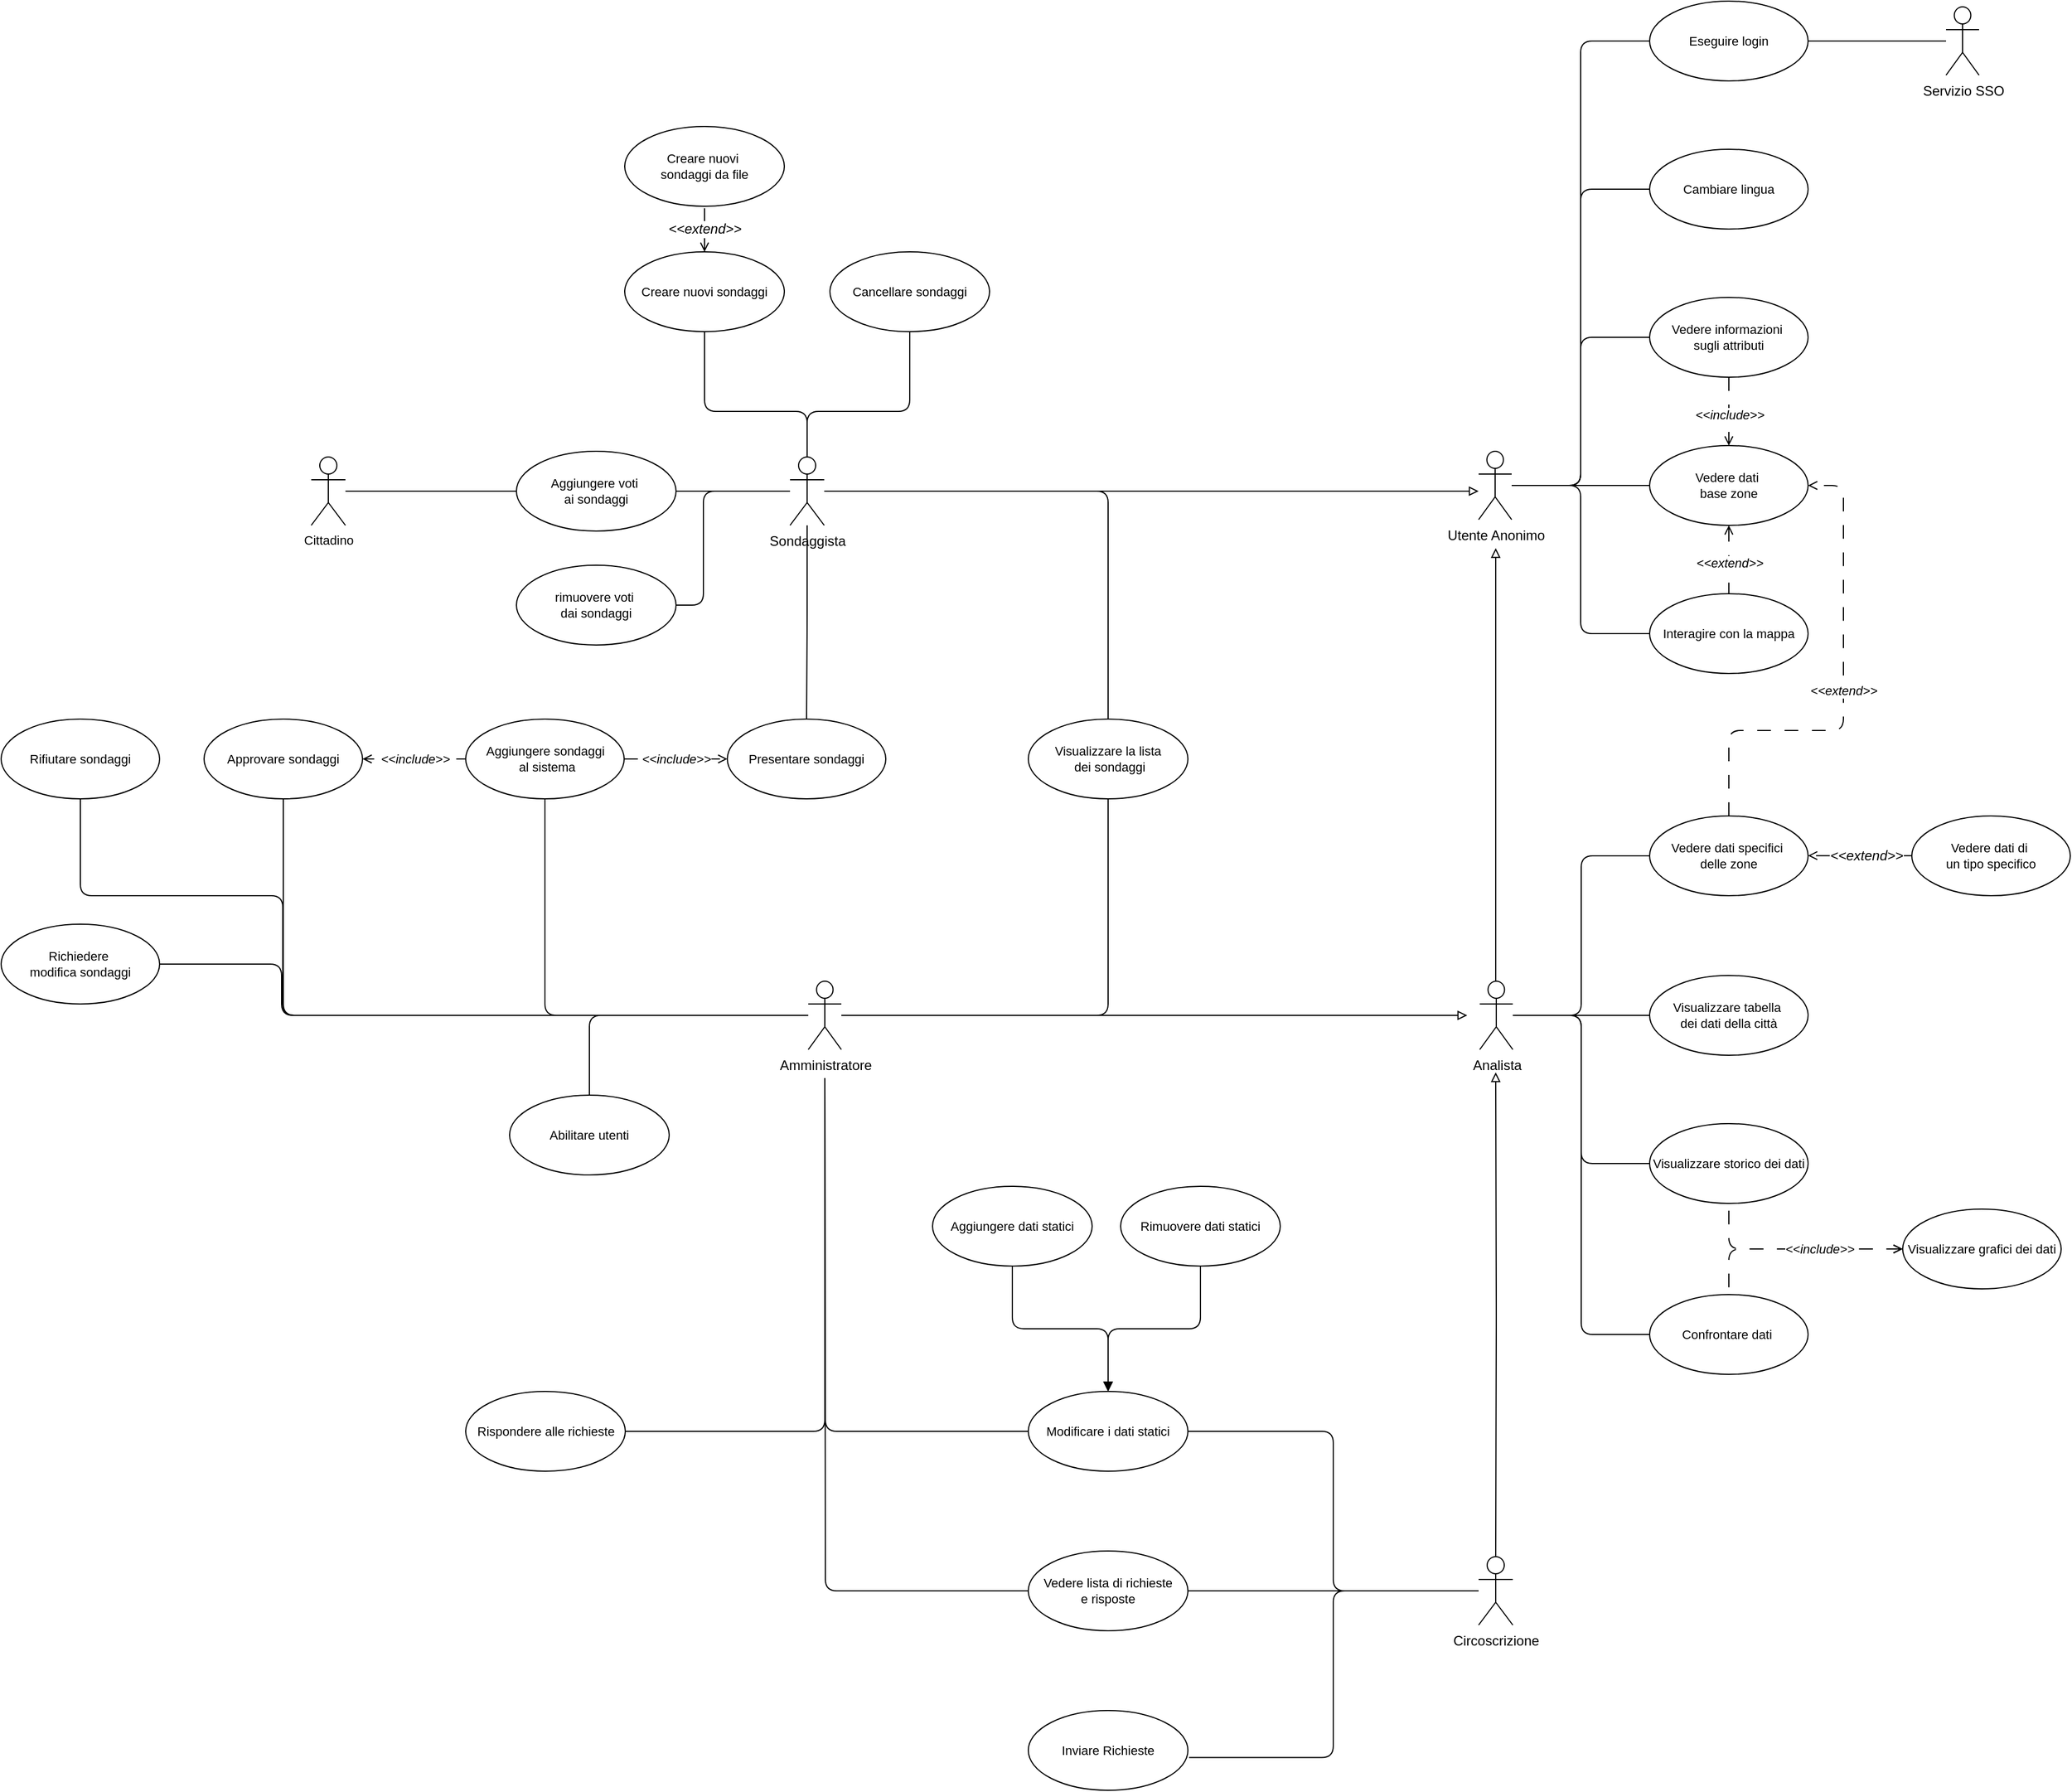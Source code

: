 <mxfile version="24.8.4">
  <diagram name="Page-1" id="e2o4plj3u_6KIa59DkHf">
    <mxGraphModel dx="3463" dy="1849" grid="1" gridSize="10" guides="1" tooltips="1" connect="1" arrows="1" fold="1" page="1" pageScale="1" pageWidth="2336" pageHeight="1654" background="#FFFFFF" math="0" shadow="0">
      <root>
        <mxCell id="0" />
        <mxCell id="1" parent="0" />
        <mxCell id="T0HQKuTrpSQo629NhJkZ-26" style="edgeStyle=orthogonalEdgeStyle;shape=connector;curved=0;rounded=1;orthogonalLoop=1;jettySize=auto;html=1;entryX=0;entryY=0.5;entryDx=0;entryDy=0;strokeColor=default;align=center;verticalAlign=middle;fontFamily=Helvetica;fontSize=11;fontColor=default;labelBackgroundColor=default;endArrow=none;endFill=0;" parent="1" source="T0HQKuTrpSQo629NhJkZ-2" target="T0HQKuTrpSQo629NhJkZ-25" edge="1">
          <mxGeometry relative="1" as="geometry" />
        </mxCell>
        <mxCell id="BS8HZkznhosSry5eegpy-5" style="edgeStyle=orthogonalEdgeStyle;shape=connector;curved=0;rounded=1;orthogonalLoop=1;jettySize=auto;html=1;entryX=0;entryY=0.5;entryDx=0;entryDy=0;strokeColor=default;align=center;verticalAlign=middle;fontFamily=Helvetica;fontSize=11;fontColor=default;labelBackgroundColor=default;endArrow=none;endFill=0;" parent="1" source="T0HQKuTrpSQo629NhJkZ-2" target="T0HQKuTrpSQo629NhJkZ-23" edge="1">
          <mxGeometry relative="1" as="geometry" />
        </mxCell>
        <mxCell id="BS8HZkznhosSry5eegpy-50" style="edgeStyle=orthogonalEdgeStyle;shape=connector;curved=0;rounded=1;orthogonalLoop=1;jettySize=auto;html=1;entryX=0;entryY=0.5;entryDx=0;entryDy=0;strokeColor=default;align=center;verticalAlign=middle;fontFamily=Helvetica;fontSize=11;fontColor=default;labelBackgroundColor=default;endArrow=none;endFill=0;" parent="1" source="T0HQKuTrpSQo629NhJkZ-2" target="BS8HZkznhosSry5eegpy-49" edge="1">
          <mxGeometry relative="1" as="geometry" />
        </mxCell>
        <mxCell id="OjsmBEXkPZqhEoauiUw0-24" style="edgeStyle=orthogonalEdgeStyle;rounded=0;orthogonalLoop=1;jettySize=auto;html=1;endArrow=block;endFill=0;" edge="1" parent="1" source="T0HQKuTrpSQo629NhJkZ-2">
          <mxGeometry relative="1" as="geometry">
            <mxPoint x="1635" y="520" as="targetPoint" />
          </mxGeometry>
        </mxCell>
        <mxCell id="OjsmBEXkPZqhEoauiUw0-26" style="edgeStyle=orthogonalEdgeStyle;rounded=1;orthogonalLoop=1;jettySize=auto;html=1;curved=0;endArrow=none;endFill=0;" edge="1" parent="1" source="T0HQKuTrpSQo629NhJkZ-2" target="OjsmBEXkPZqhEoauiUw0-25">
          <mxGeometry relative="1" as="geometry" />
        </mxCell>
        <mxCell id="T0HQKuTrpSQo629NhJkZ-2" value="Analista" style="shape=umlActor;verticalLabelPosition=bottom;verticalAlign=top;html=1;outlineConnect=0;" parent="1" vertex="1">
          <mxGeometry x="1621" y="900" width="29" height="60" as="geometry" />
        </mxCell>
        <mxCell id="OjsmBEXkPZqhEoauiUw0-53" style="edgeStyle=orthogonalEdgeStyle;shape=connector;curved=0;rounded=1;orthogonalLoop=1;jettySize=auto;html=1;strokeColor=default;align=center;verticalAlign=middle;fontFamily=Helvetica;fontSize=11;fontColor=default;labelBackgroundColor=default;endArrow=none;endFill=0;" edge="1" parent="1" source="T0HQKuTrpSQo629NhJkZ-4" target="no5BiNzNvJ6rJiU1EJ-R-22">
          <mxGeometry relative="1" as="geometry" />
        </mxCell>
        <mxCell id="OjsmBEXkPZqhEoauiUw0-57" style="edgeStyle=orthogonalEdgeStyle;shape=connector;curved=0;rounded=1;orthogonalLoop=1;jettySize=auto;html=1;strokeColor=default;align=center;verticalAlign=middle;fontFamily=Helvetica;fontSize=11;fontColor=default;labelBackgroundColor=default;endArrow=none;endFill=0;" edge="1" parent="1" source="T0HQKuTrpSQo629NhJkZ-4" target="T0HQKuTrpSQo629NhJkZ-36">
          <mxGeometry relative="1" as="geometry" />
        </mxCell>
        <mxCell id="OjsmBEXkPZqhEoauiUw0-71" style="edgeStyle=orthogonalEdgeStyle;shape=connector;curved=0;rounded=1;orthogonalLoop=1;jettySize=auto;html=1;strokeColor=default;align=center;verticalAlign=middle;fontFamily=Helvetica;fontSize=11;fontColor=default;labelBackgroundColor=default;endArrow=none;endFill=0;" edge="1" parent="1" source="T0HQKuTrpSQo629NhJkZ-4" target="no5BiNzNvJ6rJiU1EJ-R-18">
          <mxGeometry relative="1" as="geometry">
            <Array as="points">
              <mxPoint x="1031" y="400" />
              <mxPoint x="941" y="400" />
            </Array>
          </mxGeometry>
        </mxCell>
        <mxCell id="OjsmBEXkPZqhEoauiUw0-72" style="edgeStyle=orthogonalEdgeStyle;shape=connector;curved=0;rounded=1;orthogonalLoop=1;jettySize=auto;html=1;strokeColor=default;align=center;verticalAlign=middle;fontFamily=Helvetica;fontSize=11;fontColor=default;labelBackgroundColor=default;endArrow=none;endFill=0;" edge="1" parent="1" source="T0HQKuTrpSQo629NhJkZ-4" target="T0HQKuTrpSQo629NhJkZ-37">
          <mxGeometry relative="1" as="geometry">
            <Array as="points">
              <mxPoint x="1031" y="400" />
              <mxPoint x="1121" y="400" />
            </Array>
          </mxGeometry>
        </mxCell>
        <mxCell id="OjsmBEXkPZqhEoauiUw0-75" style="edgeStyle=orthogonalEdgeStyle;shape=connector;curved=0;rounded=1;orthogonalLoop=1;jettySize=auto;html=1;strokeColor=default;align=center;verticalAlign=middle;fontFamily=Helvetica;fontSize=11;fontColor=default;labelBackgroundColor=default;endArrow=none;endFill=0;" edge="1" parent="1" source="T0HQKuTrpSQo629NhJkZ-4" target="no5BiNzNvJ6rJiU1EJ-R-3">
          <mxGeometry relative="1" as="geometry" />
        </mxCell>
        <mxCell id="OjsmBEXkPZqhEoauiUw0-76" style="edgeStyle=orthogonalEdgeStyle;shape=connector;curved=0;rounded=1;orthogonalLoop=1;jettySize=auto;html=1;entryX=1;entryY=0.5;entryDx=0;entryDy=0;strokeColor=default;align=center;verticalAlign=middle;fontFamily=Helvetica;fontSize=11;fontColor=default;labelBackgroundColor=default;endArrow=none;endFill=0;" edge="1" parent="1" source="T0HQKuTrpSQo629NhJkZ-4" target="Oo23eMLOR-PGpC1SXpXI-5">
          <mxGeometry relative="1" as="geometry">
            <Array as="points">
              <mxPoint x="940" y="470" />
              <mxPoint x="940" y="570" />
            </Array>
          </mxGeometry>
        </mxCell>
        <mxCell id="T0HQKuTrpSQo629NhJkZ-4" value="Sondaggista" style="shape=umlActor;verticalLabelPosition=bottom;verticalAlign=top;html=1;outlineConnect=0;" parent="1" vertex="1">
          <mxGeometry x="1016" y="440" width="30" height="60" as="geometry" />
        </mxCell>
        <mxCell id="OjsmBEXkPZqhEoauiUw0-39" style="edgeStyle=orthogonalEdgeStyle;shape=connector;curved=0;rounded=1;orthogonalLoop=1;jettySize=auto;html=1;strokeColor=default;align=center;verticalAlign=middle;fontFamily=Helvetica;fontSize=11;fontColor=default;labelBackgroundColor=default;endArrow=block;endFill=0;startArrow=none;startFill=0;" edge="1" parent="1" source="T0HQKuTrpSQo629NhJkZ-5">
          <mxGeometry relative="1" as="geometry">
            <mxPoint x="1610" y="930" as="targetPoint" />
          </mxGeometry>
        </mxCell>
        <mxCell id="OjsmBEXkPZqhEoauiUw0-54" style="edgeStyle=orthogonalEdgeStyle;shape=connector;curved=0;rounded=1;orthogonalLoop=1;jettySize=auto;html=1;entryX=0.5;entryY=1;entryDx=0;entryDy=0;strokeColor=default;align=center;verticalAlign=middle;fontFamily=Helvetica;fontSize=11;fontColor=default;labelBackgroundColor=default;endArrow=none;endFill=0;" edge="1" parent="1" source="T0HQKuTrpSQo629NhJkZ-5" target="no5BiNzNvJ6rJiU1EJ-R-22">
          <mxGeometry relative="1" as="geometry" />
        </mxCell>
        <mxCell id="OjsmBEXkPZqhEoauiUw0-56" style="edgeStyle=orthogonalEdgeStyle;shape=connector;curved=0;rounded=1;orthogonalLoop=1;jettySize=auto;html=1;entryX=0.5;entryY=1;entryDx=0;entryDy=0;strokeColor=default;align=center;verticalAlign=middle;fontFamily=Helvetica;fontSize=11;fontColor=default;labelBackgroundColor=default;endArrow=none;endFill=0;" edge="1" parent="1" source="T0HQKuTrpSQo629NhJkZ-5" target="T0HQKuTrpSQo629NhJkZ-33">
          <mxGeometry relative="1" as="geometry" />
        </mxCell>
        <mxCell id="OjsmBEXkPZqhEoauiUw0-58" style="edgeStyle=orthogonalEdgeStyle;shape=connector;curved=0;rounded=1;orthogonalLoop=1;jettySize=auto;html=1;strokeColor=default;align=center;verticalAlign=middle;fontFamily=Helvetica;fontSize=11;fontColor=default;labelBackgroundColor=default;endArrow=none;endFill=0;" edge="1" parent="1" source="T0HQKuTrpSQo629NhJkZ-5" target="no5BiNzNvJ6rJiU1EJ-R-25">
          <mxGeometry relative="1" as="geometry" />
        </mxCell>
        <mxCell id="OjsmBEXkPZqhEoauiUw0-63" style="edgeStyle=orthogonalEdgeStyle;shape=connector;curved=0;rounded=1;orthogonalLoop=1;jettySize=auto;html=1;entryX=0.5;entryY=1;entryDx=0;entryDy=0;strokeColor=default;align=center;verticalAlign=middle;fontFamily=Helvetica;fontSize=11;fontColor=default;labelBackgroundColor=default;endArrow=none;endFill=0;" edge="1" parent="1" target="OjsmBEXkPZqhEoauiUw0-61">
          <mxGeometry relative="1" as="geometry">
            <mxPoint x="1030" y="930" as="sourcePoint" />
            <mxPoint x="502.0" y="805" as="targetPoint" />
            <Array as="points">
              <mxPoint x="571" y="930" />
              <mxPoint x="571" y="825" />
              <mxPoint x="394" y="825" />
            </Array>
          </mxGeometry>
        </mxCell>
        <mxCell id="OjsmBEXkPZqhEoauiUw0-65" style="edgeStyle=orthogonalEdgeStyle;shape=connector;curved=0;rounded=1;orthogonalLoop=1;jettySize=auto;html=1;entryX=1;entryY=0.5;entryDx=0;entryDy=0;strokeColor=default;align=center;verticalAlign=middle;fontFamily=Helvetica;fontSize=11;fontColor=default;labelBackgroundColor=default;endArrow=none;endFill=0;" edge="1" parent="1" target="OjsmBEXkPZqhEoauiUw0-64">
          <mxGeometry relative="1" as="geometry">
            <mxPoint x="1030" y="930" as="sourcePoint" />
            <mxPoint x="504.0" y="915" as="targetPoint" />
            <Array as="points">
              <mxPoint x="570" y="930" />
              <mxPoint x="570" y="885" />
            </Array>
          </mxGeometry>
        </mxCell>
        <mxCell id="OjsmBEXkPZqhEoauiUw0-79" style="edgeStyle=orthogonalEdgeStyle;shape=connector;curved=0;rounded=1;orthogonalLoop=1;jettySize=auto;html=1;strokeColor=default;align=center;verticalAlign=middle;fontFamily=Helvetica;fontSize=11;fontColor=default;labelBackgroundColor=default;endArrow=none;endFill=0;" edge="1" parent="1" source="T0HQKuTrpSQo629NhJkZ-5" target="OjsmBEXkPZqhEoauiUw0-78">
          <mxGeometry relative="1" as="geometry" />
        </mxCell>
        <mxCell id="T0HQKuTrpSQo629NhJkZ-5" value="Amministratore" style="shape=umlActor;verticalLabelPosition=bottom;verticalAlign=top;html=1;outlineConnect=0;" parent="1" vertex="1">
          <mxGeometry x="1032" y="900" width="29" height="60" as="geometry" />
        </mxCell>
        <mxCell id="OjsmBEXkPZqhEoauiUw0-97" value="&lt;font style=&quot;font-size: 11px;&quot;&gt;&amp;lt;&amp;lt;extend&amp;gt;&amp;gt;&lt;/font&gt;" style="edgeStyle=orthogonalEdgeStyle;shape=connector;curved=0;rounded=1;orthogonalLoop=1;jettySize=auto;html=1;entryX=1;entryY=0.5;entryDx=0;entryDy=0;strokeColor=default;align=center;verticalAlign=middle;fontFamily=Helvetica;fontSize=11;fontColor=default;labelBackgroundColor=default;endArrow=open;endFill=0;fontStyle=2;dashed=1;dashPattern=12 12;" edge="1" parent="1" source="T0HQKuTrpSQo629NhJkZ-23" target="OjsmBEXkPZqhEoauiUw0-90">
          <mxGeometry relative="1" as="geometry">
            <Array as="points">
              <mxPoint x="1840" y="680" />
              <mxPoint x="1940" y="680" />
              <mxPoint x="1940" y="465" />
            </Array>
          </mxGeometry>
        </mxCell>
        <mxCell id="T0HQKuTrpSQo629NhJkZ-23" value="Vedere dati specifici&amp;nbsp;&lt;div&gt;delle zone&lt;/div&gt;" style="ellipse;whiteSpace=wrap;html=1;fontFamily=Helvetica;fontSize=11;fontColor=default;labelBackgroundColor=default;" parent="1" vertex="1">
          <mxGeometry x="1770" y="755" width="139" height="70" as="geometry" />
        </mxCell>
        <mxCell id="T0HQKuTrpSQo629NhJkZ-25" value="Visualizzare storico dei dati" style="ellipse;whiteSpace=wrap;html=1;fontFamily=Helvetica;fontSize=11;fontColor=default;labelBackgroundColor=default;" parent="1" vertex="1">
          <mxGeometry x="1770" y="1025" width="139" height="70" as="geometry" />
        </mxCell>
        <mxCell id="OjsmBEXkPZqhEoauiUw0-47" value="&amp;lt;&amp;lt;include&amp;gt;&amp;gt;" style="edgeStyle=orthogonalEdgeStyle;shape=connector;curved=0;rounded=1;orthogonalLoop=1;jettySize=auto;html=1;strokeColor=default;align=center;verticalAlign=middle;fontFamily=Helvetica;fontSize=11;fontColor=default;labelBackgroundColor=default;endArrow=open;endFill=0;dashed=1;dashPattern=12 12;fontStyle=2" edge="1" parent="1" source="T0HQKuTrpSQo629NhJkZ-33" target="T0HQKuTrpSQo629NhJkZ-36">
          <mxGeometry relative="1" as="geometry" />
        </mxCell>
        <mxCell id="T0HQKuTrpSQo629NhJkZ-33" value="Aggiungere sondaggi&lt;div&gt;&amp;nbsp;al sistema&lt;/div&gt;" style="ellipse;whiteSpace=wrap;html=1;fontFamily=Helvetica;fontSize=11;fontColor=default;labelBackgroundColor=default;" parent="1" vertex="1">
          <mxGeometry x="731.5" y="670" width="139" height="70" as="geometry" />
        </mxCell>
        <mxCell id="T0HQKuTrpSQo629NhJkZ-36" value="Presentare sondaggi" style="ellipse;whiteSpace=wrap;html=1;fontFamily=Helvetica;fontSize=11;fontColor=default;labelBackgroundColor=default;" parent="1" vertex="1">
          <mxGeometry x="961" y="670" width="139" height="70" as="geometry" />
        </mxCell>
        <mxCell id="T0HQKuTrpSQo629NhJkZ-37" value="Cancellare sondaggi" style="ellipse;whiteSpace=wrap;html=1;fontFamily=Helvetica;fontSize=11;fontColor=default;labelBackgroundColor=default;" parent="1" vertex="1">
          <mxGeometry x="1051" y="260" width="140" height="70" as="geometry" />
        </mxCell>
        <mxCell id="no5BiNzNvJ6rJiU1EJ-R-3" value="Aggiungere voti&amp;nbsp;&lt;div&gt;ai sondaggi&lt;/div&gt;" style="ellipse;whiteSpace=wrap;html=1;fontFamily=Helvetica;fontSize=11;fontColor=default;labelBackgroundColor=default;" parent="1" vertex="1">
          <mxGeometry x="776" y="435" width="140" height="70" as="geometry" />
        </mxCell>
        <mxCell id="no5BiNzNvJ6rJiU1EJ-R-14" style="edgeStyle=orthogonalEdgeStyle;shape=connector;curved=0;rounded=1;orthogonalLoop=1;jettySize=auto;html=1;strokeColor=default;align=center;verticalAlign=middle;fontFamily=Helvetica;fontSize=11;fontColor=default;labelBackgroundColor=default;endArrow=none;endFill=0;" parent="1" source="no5BiNzNvJ6rJiU1EJ-R-12" target="no5BiNzNvJ6rJiU1EJ-R-3" edge="1">
          <mxGeometry relative="1" as="geometry" />
        </mxCell>
        <mxCell id="no5BiNzNvJ6rJiU1EJ-R-12" value="Cittadino" style="shape=umlActor;verticalLabelPosition=bottom;verticalAlign=top;html=1;fontFamily=Helvetica;fontSize=11;fontColor=default;labelBackgroundColor=default;" parent="1" vertex="1">
          <mxGeometry x="596" y="440" width="30" height="60" as="geometry" />
        </mxCell>
        <mxCell id="Oo23eMLOR-PGpC1SXpXI-3" value="&lt;i&gt;&lt;font style=&quot;font-size: 12px;&quot;&gt;&amp;lt;&amp;lt;extend&amp;gt;&amp;gt;&lt;/font&gt;&lt;/i&gt;" style="edgeStyle=orthogonalEdgeStyle;shape=connector;curved=0;rounded=1;orthogonalLoop=1;jettySize=auto;html=1;entryX=0.5;entryY=1;entryDx=0;entryDy=0;dashed=1;dashPattern=12 12;strokeColor=default;align=center;verticalAlign=middle;fontFamily=Helvetica;fontSize=11;fontColor=default;labelBackgroundColor=default;startArrow=open;startFill=0;endArrow=none;endFill=0;" parent="1" source="no5BiNzNvJ6rJiU1EJ-R-18" target="Oo23eMLOR-PGpC1SXpXI-1" edge="1">
          <mxGeometry relative="1" as="geometry" />
        </mxCell>
        <mxCell id="no5BiNzNvJ6rJiU1EJ-R-18" value="Creare nuovi sondaggi" style="ellipse;whiteSpace=wrap;html=1;fontFamily=Helvetica;fontSize=11;fontColor=default;labelBackgroundColor=default;" parent="1" vertex="1">
          <mxGeometry x="871" y="260" width="140" height="70" as="geometry" />
        </mxCell>
        <mxCell id="no5BiNzNvJ6rJiU1EJ-R-22" value="Visualizzare la lista&lt;div&gt;&amp;nbsp;dei sondaggi&lt;/div&gt;" style="ellipse;whiteSpace=wrap;html=1;fontFamily=Helvetica;fontSize=11;fontColor=default;labelBackgroundColor=default;" parent="1" vertex="1">
          <mxGeometry x="1225" y="670" width="140" height="70" as="geometry" />
        </mxCell>
        <mxCell id="OjsmBEXkPZqhEoauiUw0-46" value="&amp;lt;&amp;lt;include&amp;gt;&amp;gt;" style="edgeStyle=orthogonalEdgeStyle;shape=connector;curved=0;rounded=1;orthogonalLoop=1;jettySize=auto;html=1;strokeColor=default;align=center;verticalAlign=middle;fontFamily=Helvetica;fontSize=11;fontColor=default;labelBackgroundColor=default;endArrow=none;endFill=0;dashed=1;dashPattern=8 8;startArrow=open;startFill=0;fontStyle=2" edge="1" parent="1" source="no5BiNzNvJ6rJiU1EJ-R-25" target="T0HQKuTrpSQo629NhJkZ-33">
          <mxGeometry relative="1" as="geometry" />
        </mxCell>
        <mxCell id="no5BiNzNvJ6rJiU1EJ-R-25" value="Approvare sondaggi" style="ellipse;whiteSpace=wrap;html=1;fontFamily=Helvetica;fontSize=11;fontColor=default;labelBackgroundColor=default;" parent="1" vertex="1">
          <mxGeometry x="502" y="670" width="139" height="70" as="geometry" />
        </mxCell>
        <mxCell id="OjsmBEXkPZqhEoauiUw0-41" style="edgeStyle=orthogonalEdgeStyle;shape=connector;curved=0;rounded=1;orthogonalLoop=1;jettySize=auto;html=1;strokeColor=default;align=center;verticalAlign=middle;fontFamily=Helvetica;fontSize=11;fontColor=default;labelBackgroundColor=default;endArrow=none;endFill=0;exitX=0;exitY=0.5;exitDx=0;exitDy=0;" edge="1" parent="1" source="no5BiNzNvJ6rJiU1EJ-R-30">
          <mxGeometry relative="1" as="geometry">
            <mxPoint x="1046.517" y="985" as="targetPoint" />
            <mxPoint x="1225" y="1510" as="sourcePoint" />
          </mxGeometry>
        </mxCell>
        <mxCell id="no5BiNzNvJ6rJiU1EJ-R-30" value="Modificare i dati statici" style="ellipse;whiteSpace=wrap;html=1;fontFamily=Helvetica;fontSize=11;fontColor=default;labelBackgroundColor=default;" parent="1" vertex="1">
          <mxGeometry x="1225" y="1260" width="140" height="70" as="geometry" />
        </mxCell>
        <mxCell id="OjsmBEXkPZqhEoauiUw0-42" style="edgeStyle=orthogonalEdgeStyle;shape=connector;curved=0;rounded=1;orthogonalLoop=1;jettySize=auto;html=1;strokeColor=default;align=center;verticalAlign=middle;fontFamily=Helvetica;fontSize=11;fontColor=default;labelBackgroundColor=default;endArrow=none;endFill=0;exitX=0;exitY=0.5;exitDx=0;exitDy=0;" edge="1" parent="1" source="no5BiNzNvJ6rJiU1EJ-R-35">
          <mxGeometry relative="1" as="geometry">
            <mxPoint x="1225" y="1650.0" as="sourcePoint" />
            <mxPoint x="1046.494" y="985" as="targetPoint" />
          </mxGeometry>
        </mxCell>
        <mxCell id="no5BiNzNvJ6rJiU1EJ-R-35" value="Vedere lista di richieste&lt;div&gt;e risposte&lt;/div&gt;" style="ellipse;whiteSpace=wrap;html=1;fontFamily=Helvetica;fontSize=11;fontColor=default;labelBackgroundColor=default;" parent="1" vertex="1">
          <mxGeometry x="1225" y="1400" width="140" height="70" as="geometry" />
        </mxCell>
        <mxCell id="no5BiNzNvJ6rJiU1EJ-R-38" value="Inviare Richieste" style="ellipse;whiteSpace=wrap;html=1;fontFamily=Helvetica;fontSize=11;fontColor=default;labelBackgroundColor=default;" parent="1" vertex="1">
          <mxGeometry x="1225" y="1540" width="140" height="70" as="geometry" />
        </mxCell>
        <mxCell id="OjsmBEXkPZqhEoauiUw0-43" style="edgeStyle=orthogonalEdgeStyle;shape=connector;curved=0;rounded=1;orthogonalLoop=1;jettySize=auto;html=1;strokeColor=default;align=center;verticalAlign=middle;fontFamily=Helvetica;fontSize=11;fontColor=default;labelBackgroundColor=default;endArrow=none;endFill=0;exitX=1;exitY=0.5;exitDx=0;exitDy=0;" edge="1" parent="1" source="BS8HZkznhosSry5eegpy-7">
          <mxGeometry relative="1" as="geometry">
            <mxPoint x="871.5" y="1320.026" as="sourcePoint" />
            <mxPoint x="1046.513" y="985" as="targetPoint" />
            <Array as="points">
              <mxPoint x="1047" y="1295" />
            </Array>
          </mxGeometry>
        </mxCell>
        <mxCell id="BS8HZkznhosSry5eegpy-7" value="Rispondere alle richieste" style="ellipse;whiteSpace=wrap;html=1;fontFamily=Helvetica;fontSize=11;fontColor=default;labelBackgroundColor=default;" parent="1" vertex="1">
          <mxGeometry x="731.5" y="1260" width="140" height="70" as="geometry" />
        </mxCell>
        <mxCell id="BS8HZkznhosSry5eegpy-49" value="Confrontare dati&amp;nbsp;" style="ellipse;whiteSpace=wrap;html=1;fontFamily=Helvetica;fontSize=11;fontColor=default;labelBackgroundColor=default;" parent="1" vertex="1">
          <mxGeometry x="1770" y="1175" width="139" height="70" as="geometry" />
        </mxCell>
        <mxCell id="OjsmBEXkPZqhEoauiUw0-20" style="edgeStyle=orthogonalEdgeStyle;rounded=1;orthogonalLoop=1;jettySize=auto;html=1;entryX=0.5;entryY=0;entryDx=0;entryDy=0;dashed=1;dashPattern=12 12;strokeColor=default;align=center;verticalAlign=middle;fontFamily=Helvetica;fontSize=11;fontColor=default;labelBackgroundColor=default;startArrow=open;startFill=0;endArrow=none;endFill=0;curved=0;" edge="1" parent="1" source="4m4wcXOE1KVk2AsWaxH8-3" target="BS8HZkznhosSry5eegpy-49">
          <mxGeometry relative="1" as="geometry" />
        </mxCell>
        <mxCell id="OjsmBEXkPZqhEoauiUw0-22" value="&amp;lt;&amp;lt;include&amp;gt;&amp;gt;" style="edgeStyle=orthogonalEdgeStyle;rounded=1;orthogonalLoop=1;jettySize=auto;html=1;entryX=0.5;entryY=1;entryDx=0;entryDy=0;dashed=1;dashPattern=12 12;strokeColor=default;align=center;verticalAlign=middle;fontFamily=Helvetica;fontSize=11;fontColor=default;labelBackgroundColor=default;startArrow=open;startFill=0;endArrow=none;endFill=0;curved=0;fontStyle=2" edge="1" parent="1" source="4m4wcXOE1KVk2AsWaxH8-3" target="T0HQKuTrpSQo629NhJkZ-25">
          <mxGeometry x="-0.239" relative="1" as="geometry">
            <mxPoint as="offset" />
          </mxGeometry>
        </mxCell>
        <mxCell id="4m4wcXOE1KVk2AsWaxH8-3" value="Visualizzare grafici dei dati" style="ellipse;whiteSpace=wrap;html=1;fontFamily=Helvetica;fontSize=11;fontColor=default;labelBackgroundColor=default;" parent="1" vertex="1">
          <mxGeometry x="1992" y="1100" width="139" height="70" as="geometry" />
        </mxCell>
        <mxCell id="Oo23eMLOR-PGpC1SXpXI-1" value="Creare nuovi&amp;nbsp;&lt;div&gt;sondaggi da file&lt;/div&gt;" style="ellipse;whiteSpace=wrap;html=1;fontFamily=Helvetica;fontSize=11;fontColor=default;labelBackgroundColor=default;" parent="1" vertex="1">
          <mxGeometry x="871" y="150" width="140" height="70" as="geometry" />
        </mxCell>
        <mxCell id="Oo23eMLOR-PGpC1SXpXI-5" value="rimuovere voti&amp;nbsp;&lt;div&gt;dai sondaggi&lt;/div&gt;" style="ellipse;whiteSpace=wrap;html=1;fontFamily=Helvetica;fontSize=11;fontColor=default;labelBackgroundColor=default;" parent="1" vertex="1">
          <mxGeometry x="776" y="535" width="140" height="70" as="geometry" />
        </mxCell>
        <mxCell id="OjsmBEXkPZqhEoauiUw0-5" style="edgeStyle=orthogonalEdgeStyle;rounded=1;orthogonalLoop=1;jettySize=auto;html=1;endArrow=block;endFill=1;curved=0;" edge="1" parent="1" source="9YCURv7oGawzrkc8PR10-7" target="no5BiNzNvJ6rJiU1EJ-R-30">
          <mxGeometry relative="1" as="geometry" />
        </mxCell>
        <mxCell id="9YCURv7oGawzrkc8PR10-7" value="Aggiungere dati statici" style="ellipse;whiteSpace=wrap;html=1;fontFamily=Helvetica;fontSize=11;fontColor=default;labelBackgroundColor=default;" parent="1" vertex="1">
          <mxGeometry x="1141" y="1080" width="140" height="70" as="geometry" />
        </mxCell>
        <mxCell id="OjsmBEXkPZqhEoauiUw0-4" style="edgeStyle=orthogonalEdgeStyle;rounded=1;orthogonalLoop=1;jettySize=auto;html=1;curved=0;endArrow=block;endFill=1;" edge="1" parent="1" source="9YCURv7oGawzrkc8PR10-8" target="no5BiNzNvJ6rJiU1EJ-R-30">
          <mxGeometry relative="1" as="geometry" />
        </mxCell>
        <mxCell id="9YCURv7oGawzrkc8PR10-8" value="Rimuovere dati statici" style="ellipse;whiteSpace=wrap;html=1;fontFamily=Helvetica;fontSize=11;fontColor=default;labelBackgroundColor=default;" parent="1" vertex="1">
          <mxGeometry x="1306" y="1080" width="140" height="70" as="geometry" />
        </mxCell>
        <mxCell id="mZ6OzVpP1dURqqN4XItQ-2" value="Vedere dati di&amp;nbsp;&lt;div&gt;un tipo specifico&lt;/div&gt;" style="ellipse;whiteSpace=wrap;html=1;fontFamily=Helvetica;fontSize=11;fontColor=default;labelBackgroundColor=default;" parent="1" vertex="1">
          <mxGeometry x="2000" y="755" width="139" height="70" as="geometry" />
        </mxCell>
        <mxCell id="OjsmBEXkPZqhEoauiUw0-25" value="Visualizzare tabella&amp;nbsp;&lt;div&gt;dei dati della città&lt;/div&gt;" style="ellipse;whiteSpace=wrap;html=1;fontFamily=Helvetica;fontSize=11;fontColor=default;labelBackgroundColor=default;" vertex="1" parent="1">
          <mxGeometry x="1770" y="895" width="139" height="70" as="geometry" />
        </mxCell>
        <mxCell id="OjsmBEXkPZqhEoauiUw0-28" value="&lt;font style=&quot;font-size: 12px;&quot;&gt;&amp;lt;&amp;lt;extend&amp;gt;&amp;gt;&lt;/font&gt;" style="edgeStyle=orthogonalEdgeStyle;rounded=0;orthogonalLoop=1;jettySize=auto;html=1;dashed=1;dashPattern=12 12;endArrow=open;endFill=0;fontStyle=2" edge="1" parent="1">
          <mxGeometry x="-0.121" relative="1" as="geometry">
            <mxPoint x="2000" y="789.82" as="sourcePoint" />
            <mxPoint x="1909" y="789.82" as="targetPoint" />
            <mxPoint as="offset" />
          </mxGeometry>
        </mxCell>
        <mxCell id="OjsmBEXkPZqhEoauiUw0-31" style="edgeStyle=orthogonalEdgeStyle;shape=connector;curved=0;rounded=1;orthogonalLoop=1;jettySize=auto;html=1;entryX=1;entryY=0.5;entryDx=0;entryDy=0;strokeColor=default;align=center;verticalAlign=middle;fontFamily=Helvetica;fontSize=11;fontColor=default;labelBackgroundColor=default;endArrow=none;endFill=0;" edge="1" parent="1" source="OjsmBEXkPZqhEoauiUw0-30" target="no5BiNzNvJ6rJiU1EJ-R-35">
          <mxGeometry relative="1" as="geometry" />
        </mxCell>
        <mxCell id="OjsmBEXkPZqhEoauiUw0-32" style="edgeStyle=orthogonalEdgeStyle;shape=connector;curved=0;rounded=1;orthogonalLoop=1;jettySize=auto;html=1;entryX=1;entryY=0.5;entryDx=0;entryDy=0;strokeColor=default;align=center;verticalAlign=middle;fontFamily=Helvetica;fontSize=11;fontColor=default;labelBackgroundColor=default;endArrow=none;endFill=0;" edge="1" parent="1" source="OjsmBEXkPZqhEoauiUw0-30" target="no5BiNzNvJ6rJiU1EJ-R-30">
          <mxGeometry relative="1" as="geometry" />
        </mxCell>
        <mxCell id="OjsmBEXkPZqhEoauiUw0-30" value="Circoscrizione" style="shape=umlActor;verticalLabelPosition=bottom;verticalAlign=top;html=1;outlineConnect=0;" vertex="1" parent="1">
          <mxGeometry x="1620" y="1405" width="30" height="60" as="geometry" />
        </mxCell>
        <mxCell id="OjsmBEXkPZqhEoauiUw0-33" style="edgeStyle=orthogonalEdgeStyle;shape=connector;curved=0;rounded=1;orthogonalLoop=1;jettySize=auto;html=1;entryX=1.007;entryY=0.59;entryDx=0;entryDy=0;entryPerimeter=0;strokeColor=default;align=center;verticalAlign=middle;fontFamily=Helvetica;fontSize=11;fontColor=default;labelBackgroundColor=default;endArrow=none;endFill=0;" edge="1" parent="1" source="OjsmBEXkPZqhEoauiUw0-30" target="no5BiNzNvJ6rJiU1EJ-R-38">
          <mxGeometry relative="1" as="geometry" />
        </mxCell>
        <mxCell id="OjsmBEXkPZqhEoauiUw0-34" style="edgeStyle=orthogonalEdgeStyle;shape=connector;curved=0;rounded=1;orthogonalLoop=1;jettySize=auto;html=1;strokeColor=default;align=center;verticalAlign=middle;fontFamily=Helvetica;fontSize=11;fontColor=default;labelBackgroundColor=default;endArrow=block;endFill=0;" edge="1" parent="1" source="T0HQKuTrpSQo629NhJkZ-4">
          <mxGeometry relative="1" as="geometry">
            <mxPoint x="1620" y="470" as="targetPoint" />
            <Array as="points" />
          </mxGeometry>
        </mxCell>
        <mxCell id="OjsmBEXkPZqhEoauiUw0-37" style="edgeStyle=orthogonalEdgeStyle;shape=connector;curved=0;rounded=1;orthogonalLoop=1;jettySize=auto;html=1;entryX=0.5;entryY=0;entryDx=0;entryDy=0;entryPerimeter=0;strokeColor=default;align=center;verticalAlign=middle;fontFamily=Helvetica;fontSize=11;fontColor=default;labelBackgroundColor=default;endArrow=none;endFill=0;startArrow=block;startFill=0;" edge="1" parent="1" target="OjsmBEXkPZqhEoauiUw0-30">
          <mxGeometry relative="1" as="geometry">
            <mxPoint x="1635" y="980" as="sourcePoint" />
          </mxGeometry>
        </mxCell>
        <mxCell id="OjsmBEXkPZqhEoauiUw0-61" value="Rifiutare sondaggi" style="ellipse;whiteSpace=wrap;html=1;fontFamily=Helvetica;fontSize=11;fontColor=default;labelBackgroundColor=default;" vertex="1" parent="1">
          <mxGeometry x="324" y="670" width="139" height="70" as="geometry" />
        </mxCell>
        <mxCell id="OjsmBEXkPZqhEoauiUw0-64" value="Richiedere&amp;nbsp;&lt;div&gt;modifica sondaggi&lt;/div&gt;" style="ellipse;whiteSpace=wrap;html=1;fontFamily=Helvetica;fontSize=11;fontColor=default;labelBackgroundColor=default;" vertex="1" parent="1">
          <mxGeometry x="324" y="850" width="139" height="70" as="geometry" />
        </mxCell>
        <mxCell id="OjsmBEXkPZqhEoauiUw0-78" value="Abilitare utenti" style="ellipse;whiteSpace=wrap;html=1;fontFamily=Helvetica;fontSize=11;fontColor=default;labelBackgroundColor=default;" vertex="1" parent="1">
          <mxGeometry x="770" y="1000" width="140" height="70" as="geometry" />
        </mxCell>
        <mxCell id="OjsmBEXkPZqhEoauiUw0-82" style="edgeStyle=orthogonalEdgeStyle;shape=connector;curved=0;rounded=1;orthogonalLoop=1;jettySize=auto;html=1;entryX=0;entryY=0.5;entryDx=0;entryDy=0;strokeColor=default;align=center;verticalAlign=middle;fontFamily=Helvetica;fontSize=11;fontColor=default;labelBackgroundColor=default;endArrow=none;endFill=0;" edge="1" parent="1" source="OjsmBEXkPZqhEoauiUw0-87" target="OjsmBEXkPZqhEoauiUw0-90">
          <mxGeometry relative="1" as="geometry" />
        </mxCell>
        <mxCell id="OjsmBEXkPZqhEoauiUw0-83" style="edgeStyle=orthogonalEdgeStyle;shape=connector;curved=0;rounded=1;orthogonalLoop=1;jettySize=auto;html=1;entryX=0;entryY=0.5;entryDx=0;entryDy=0;strokeColor=default;align=center;verticalAlign=middle;fontFamily=Helvetica;fontSize=11;fontColor=default;labelBackgroundColor=default;endArrow=none;endFill=0;" edge="1" parent="1" source="OjsmBEXkPZqhEoauiUw0-87" target="OjsmBEXkPZqhEoauiUw0-88">
          <mxGeometry relative="1" as="geometry" />
        </mxCell>
        <mxCell id="OjsmBEXkPZqhEoauiUw0-84" style="edgeStyle=orthogonalEdgeStyle;shape=connector;curved=0;rounded=1;orthogonalLoop=1;jettySize=auto;html=1;entryX=0;entryY=0.5;entryDx=0;entryDy=0;strokeColor=default;align=center;verticalAlign=middle;fontFamily=Helvetica;fontSize=11;fontColor=default;labelBackgroundColor=default;endArrow=none;endFill=0;" edge="1" parent="1" source="OjsmBEXkPZqhEoauiUw0-87" target="OjsmBEXkPZqhEoauiUw0-91">
          <mxGeometry relative="1" as="geometry" />
        </mxCell>
        <mxCell id="OjsmBEXkPZqhEoauiUw0-85" style="edgeStyle=orthogonalEdgeStyle;shape=connector;curved=0;rounded=1;orthogonalLoop=1;jettySize=auto;html=1;entryX=0;entryY=0.5;entryDx=0;entryDy=0;strokeColor=default;align=center;verticalAlign=middle;fontFamily=Helvetica;fontSize=11;fontColor=default;labelBackgroundColor=default;endArrow=none;endFill=0;" edge="1" parent="1" source="OjsmBEXkPZqhEoauiUw0-87" target="OjsmBEXkPZqhEoauiUw0-95">
          <mxGeometry relative="1" as="geometry" />
        </mxCell>
        <mxCell id="OjsmBEXkPZqhEoauiUw0-86" style="edgeStyle=orthogonalEdgeStyle;rounded=1;orthogonalLoop=1;jettySize=auto;html=1;entryX=0;entryY=0.5;entryDx=0;entryDy=0;curved=0;endArrow=none;endFill=0;" edge="1" parent="1" source="OjsmBEXkPZqhEoauiUw0-87" target="OjsmBEXkPZqhEoauiUw0-92">
          <mxGeometry relative="1" as="geometry" />
        </mxCell>
        <mxCell id="OjsmBEXkPZqhEoauiUw0-87" value="Utente Anonimo" style="shape=umlActor;verticalLabelPosition=bottom;verticalAlign=top;html=1;outlineConnect=0;" vertex="1" parent="1">
          <mxGeometry x="1620" y="435" width="29" height="60" as="geometry" />
        </mxCell>
        <mxCell id="OjsmBEXkPZqhEoauiUw0-88" value="Cambiare lingua" style="ellipse;whiteSpace=wrap;html=1;fontFamily=Helvetica;fontSize=11;fontColor=default;labelBackgroundColor=default;" vertex="1" parent="1">
          <mxGeometry x="1770" y="170" width="139" height="70" as="geometry" />
        </mxCell>
        <mxCell id="OjsmBEXkPZqhEoauiUw0-89" value="&lt;i style=&quot;&quot;&gt;&amp;lt;&amp;lt;extend&amp;gt;&amp;gt;&lt;/i&gt;" style="edgeStyle=orthogonalEdgeStyle;shape=connector;curved=0;rounded=1;orthogonalLoop=1;jettySize=auto;html=1;strokeColor=default;align=center;verticalAlign=middle;fontFamily=Helvetica;fontSize=11;fontColor=default;labelBackgroundColor=default;endArrow=none;endFill=0;startArrow=open;startFill=0;dashed=1;dashPattern=12 12;" edge="1" parent="1" source="OjsmBEXkPZqhEoauiUw0-90" target="OjsmBEXkPZqhEoauiUw0-92">
          <mxGeometry x="0.084" relative="1" as="geometry">
            <mxPoint as="offset" />
          </mxGeometry>
        </mxCell>
        <mxCell id="OjsmBEXkPZqhEoauiUw0-90" value="Vedere dati&amp;nbsp;&lt;div&gt;base zone&lt;/div&gt;" style="ellipse;whiteSpace=wrap;html=1;fontFamily=Helvetica;fontSize=11;fontColor=default;labelBackgroundColor=default;" vertex="1" parent="1">
          <mxGeometry x="1770" y="430" width="139" height="70" as="geometry" />
        </mxCell>
        <mxCell id="OjsmBEXkPZqhEoauiUw0-91" value="Eseguire login" style="ellipse;whiteSpace=wrap;html=1;fontFamily=Helvetica;fontSize=11;fontColor=default;labelBackgroundColor=default;" vertex="1" parent="1">
          <mxGeometry x="1770" y="40" width="139" height="70" as="geometry" />
        </mxCell>
        <mxCell id="OjsmBEXkPZqhEoauiUw0-92" value="Interagire con la mappa" style="ellipse;whiteSpace=wrap;html=1;fontFamily=Helvetica;fontSize=11;fontColor=default;labelBackgroundColor=default;" vertex="1" parent="1">
          <mxGeometry x="1770" y="560" width="139" height="70" as="geometry" />
        </mxCell>
        <mxCell id="OjsmBEXkPZqhEoauiUw0-93" style="edgeStyle=orthogonalEdgeStyle;rounded=1;orthogonalLoop=1;jettySize=auto;html=1;entryX=1;entryY=0.5;entryDx=0;entryDy=0;curved=0;endArrow=none;endFill=0;" edge="1" parent="1" source="OjsmBEXkPZqhEoauiUw0-94" target="OjsmBEXkPZqhEoauiUw0-91">
          <mxGeometry relative="1" as="geometry" />
        </mxCell>
        <mxCell id="OjsmBEXkPZqhEoauiUw0-94" value="Servizio SSO" style="shape=umlActor;verticalLabelPosition=bottom;verticalAlign=top;html=1;" vertex="1" parent="1">
          <mxGeometry x="2030" y="45" width="29" height="60" as="geometry" />
        </mxCell>
        <mxCell id="OjsmBEXkPZqhEoauiUw0-95" value="Vedere informazioni&amp;nbsp;&lt;div&gt;sugli attributi&lt;/div&gt;" style="ellipse;whiteSpace=wrap;html=1;fontFamily=Helvetica;fontSize=11;fontColor=default;labelBackgroundColor=default;" vertex="1" parent="1">
          <mxGeometry x="1770" y="300" width="139" height="70" as="geometry" />
        </mxCell>
        <mxCell id="OjsmBEXkPZqhEoauiUw0-96" value="&lt;i style=&quot;&quot;&gt;&amp;lt;&amp;lt;include&amp;gt;&amp;gt;&lt;/i&gt;" style="edgeStyle=orthogonalEdgeStyle;shape=connector;curved=0;rounded=1;orthogonalLoop=1;jettySize=auto;html=1;strokeColor=default;align=center;verticalAlign=middle;fontFamily=Helvetica;fontSize=11;fontColor=default;labelBackgroundColor=default;endArrow=open;endFill=0;startArrow=none;startFill=0;dashed=1;dashPattern=12 12;exitX=0.5;exitY=1;exitDx=0;exitDy=0;entryX=0.5;entryY=0;entryDx=0;entryDy=0;" edge="1" parent="1" source="OjsmBEXkPZqhEoauiUw0-95" target="OjsmBEXkPZqhEoauiUw0-90">
          <mxGeometry x="0.084" relative="1" as="geometry">
            <mxPoint as="offset" />
            <mxPoint x="1850" y="605" as="sourcePoint" />
            <mxPoint x="1840" y="530" as="targetPoint" />
          </mxGeometry>
        </mxCell>
      </root>
    </mxGraphModel>
  </diagram>
</mxfile>
